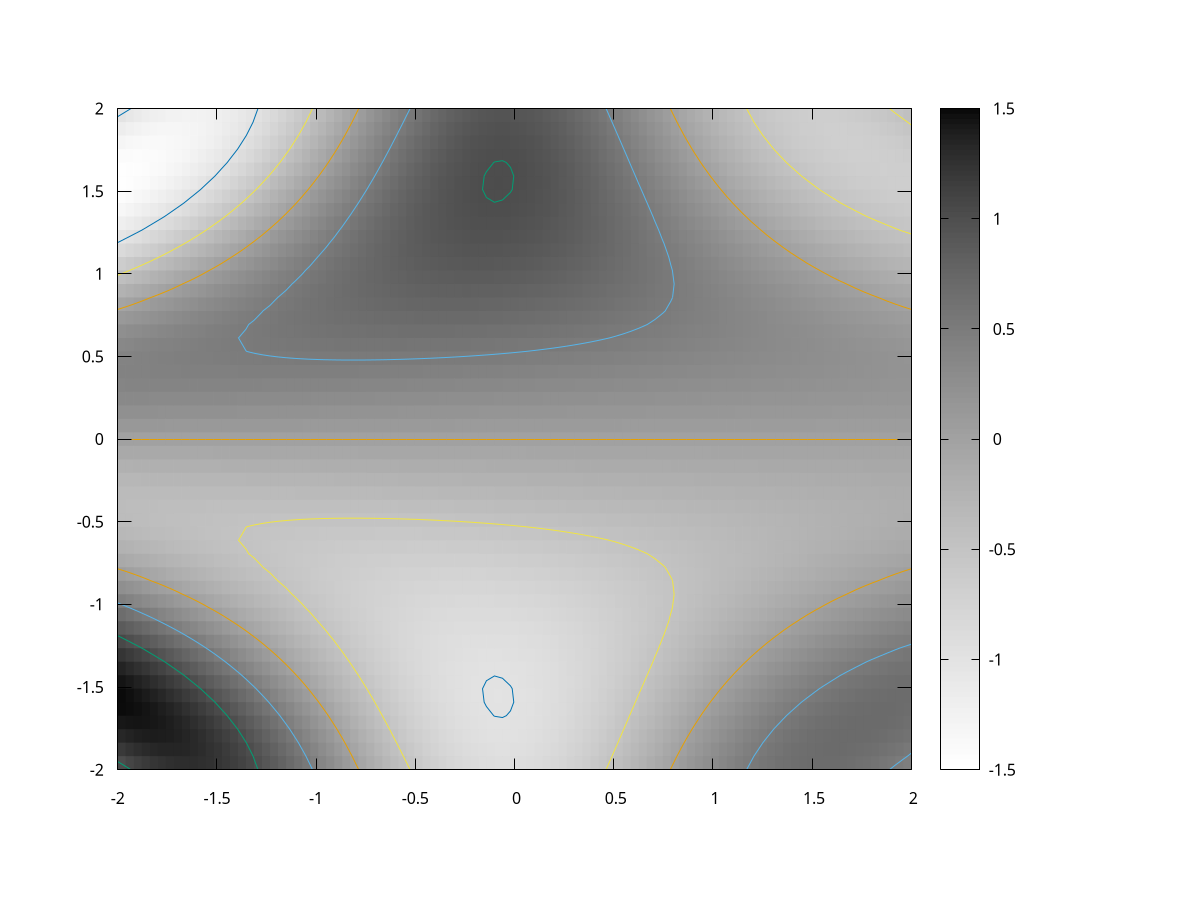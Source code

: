 set pm3d
set palette gray negative
set xrange[-2:2] 
set yrange[-2:2]
set isosamples 50
set pm3d
unset surface
set view map
set contour
set key outside
set palette gray negative
splot exp(-0.2*x)*cos(x*y)*sin(y) notitle

